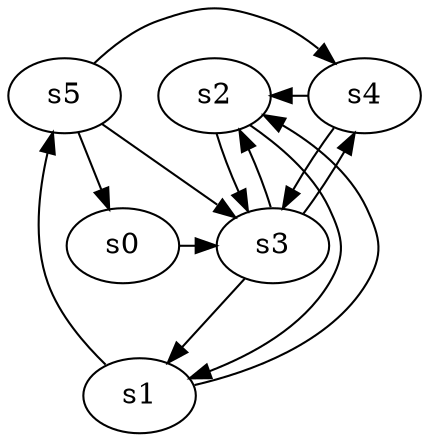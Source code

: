 digraph game_0893_complex_6 {
    s0 [name="s0", player=0];
    s1 [name="s1", player=1, target=1];
    s2 [name="s2", player=0];
    s3 [name="s3", player=1, target=1];
    s4 [name="s4", player=0];
    s5 [name="s5", player=0, target=1];

    s0 -> s3 [constraint="time % 2 == 0 && time % 5 == 1"];
    s1 -> s2 [constraint="!(time % 5 == 2)"];
    s1 -> s5;
    s2 -> s1 [constraint="time == 7 || time == 17"];
    s2 -> s3 [constraint="time == 12"];
    s3 -> s1;
    s3 -> s2 [constraint="!(time % 3 == 0)"];
    s3 -> s4 [constraint="time % 2 == 0 && time % 4 == 1"];
    s4 -> s2 [constraint="time % 6 == 3"];
    s4 -> s3;
    s5 -> s0;
    s5 -> s3;
    s5 -> s4 [constraint="time == 0 || time == 17"];
}
